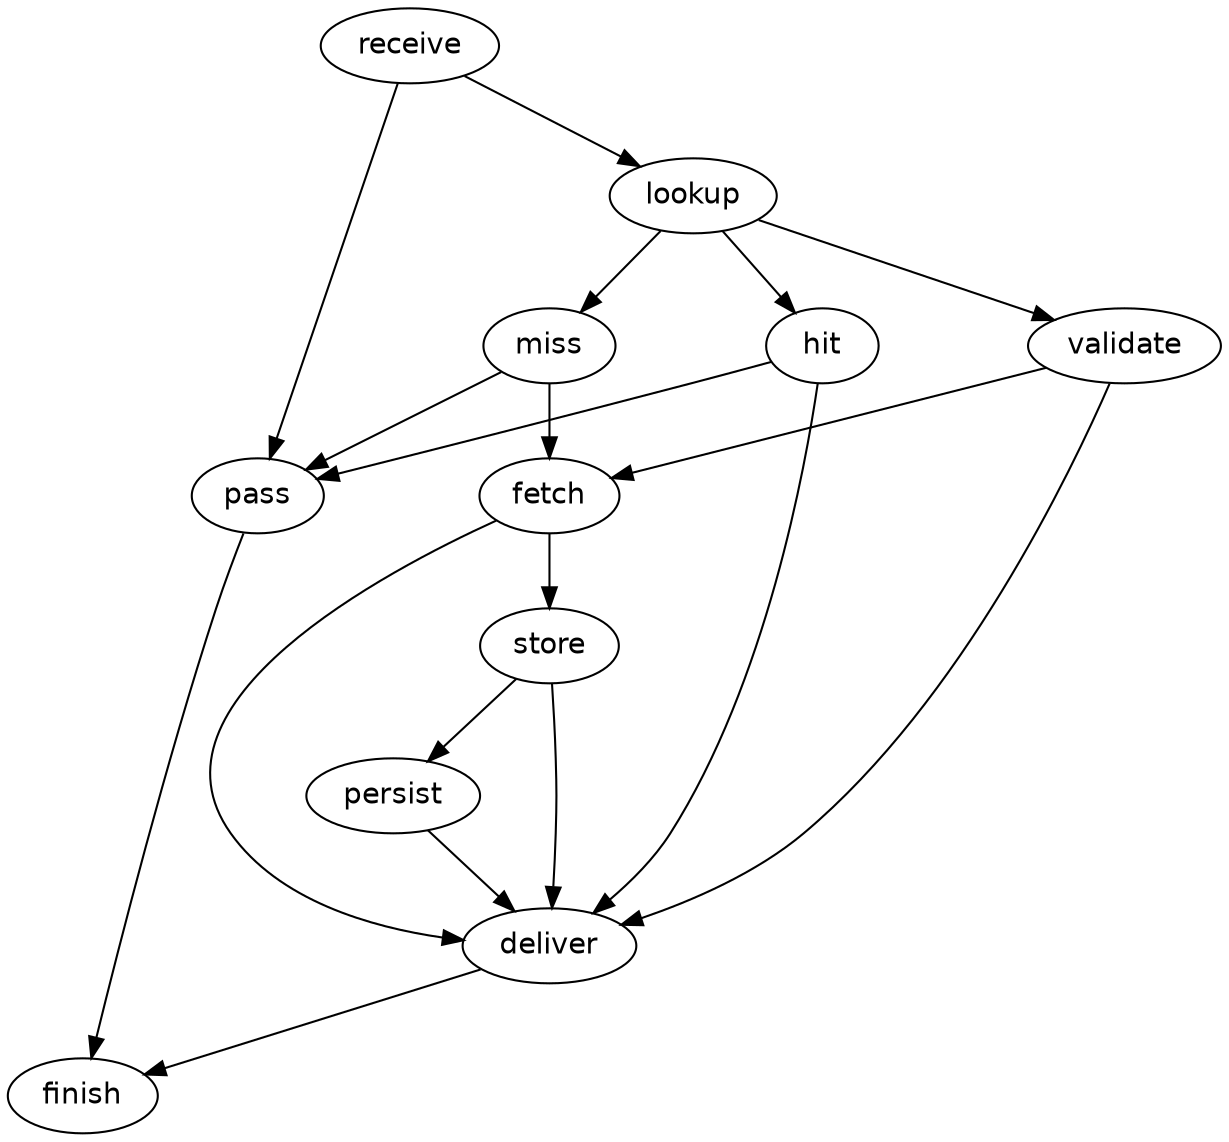 digraph cache_logic {
  nodesep=1.0

  node[fontname="Helvetica"]
  edge[fontname="Helvetica"]

  receive -> pass;
  receive -> lookup;

  pass -> finish;

  lookup -> hit;
  lookup -> validate;
  lookup -> miss;

  hit -> deliver;
  hit -> pass;

  miss -> fetch;
  miss -> pass;

  validate -> fetch;
  validate -> deliver;

  fetch -> store;
  fetch -> deliver;

  store -> persist;
  store -> deliver;

  persist -> deliver;

  deliver -> finish;
}
